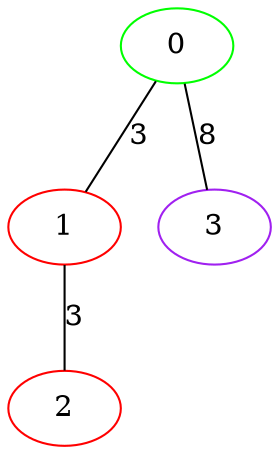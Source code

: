 graph "" {
0 [color=green, weight=2];
1 [color=red, weight=1];
2 [color=red, weight=1];
3 [color=purple, weight=4];
0 -- 1  [key=0, label=3];
0 -- 3  [key=0, label=8];
1 -- 2  [key=0, label=3];
}
